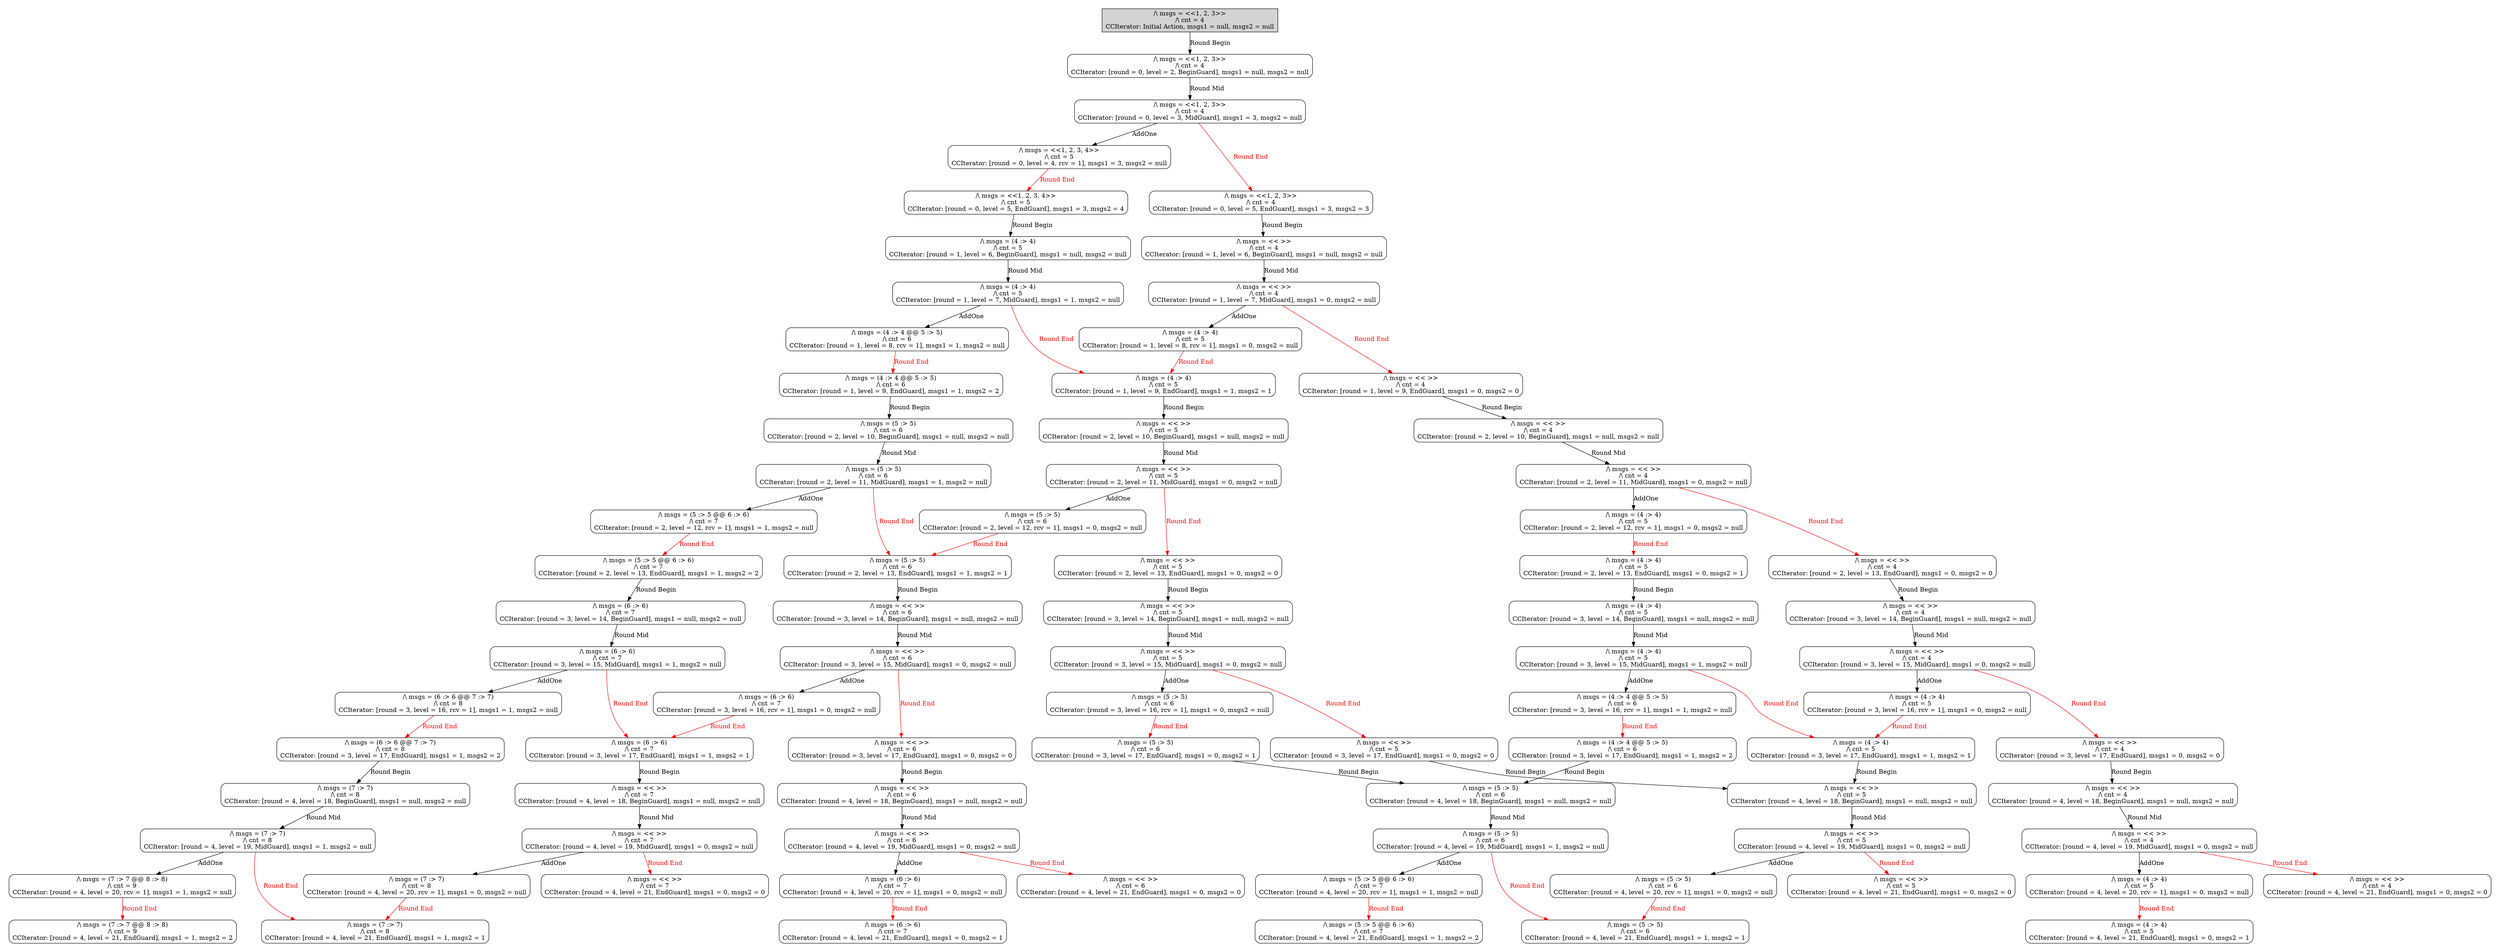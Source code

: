 strict digraph DiskGraph {
node [shape=box,style=rounded]
nodesep=0.35;
subgraph cluster_graph {
color="white";
7063455836109686682 [label="/\\ msgs = <<1, 2, 3>>\n/\\ cnt = 4\nCCIterator: Initial Action, msgs1 = null, msgs2 = null",style = filled]
7063455836109686682 -> 3930235814113527370 [label="Round Begin",color="black",fontcolor="black"];
3930235814113527370 [label="/\\ msgs = <<1, 2, 3>>\n/\\ cnt = 4\nCCIterator: [round = 0, level = 2, BeginGuard], msgs1 = null, msgs2 = null"];
3930235814113527370 -> -5255171329466830980 [label="Round Mid",color="black",fontcolor="black"];
-5255171329466830980 [label="/\\ msgs = <<1, 2, 3>>\n/\\ cnt = 4\nCCIterator: [round = 0, level = 3, MidGuard], msgs1 = 3, msgs2 = null"];
-5255171329466830980 -> 3778294765419256827 [label="AddOne",color="black",fontcolor="black"];
3778294765419256827 [label="/\\ msgs = <<1, 2, 3, 4>>\n/\\ cnt = 5\nCCIterator: [round = 0, level = 4, rcv = 1], msgs1 = 3, msgs2 = null"];
-5255171329466830980 -> 7878894736768180873 [label="Round End",color="red",fontcolor="red"];
7878894736768180873 [label="/\\ msgs = <<1, 2, 3>>\n/\\ cnt = 4\nCCIterator: [round = 0, level = 5, EndGuard], msgs1 = 3, msgs2 = 3"];
3778294765419256827 -> -5335127076946644275 [label="Round End",color="red",fontcolor="red"];
-5335127076946644275 [label="/\\ msgs = <<1, 2, 3, 4>>\n/\\ cnt = 5\nCCIterator: [round = 0, level = 5, EndGuard], msgs1 = 3, msgs2 = 4"];
7878894736768180873 -> 205426999727574181 [label="Round Begin",color="black",fontcolor="black"];
205426999727574181 [label="/\\ msgs = << >>\n/\\ cnt = 4\nCCIterator: [round = 1, level = 6, BeginGuard], msgs1 = null, msgs2 = null"];
-5335127076946644275 -> -3771840098975618345 [label="Round Begin",color="black",fontcolor="black"];
-3771840098975618345 [label="/\\ msgs = (4 :> 4)\n/\\ cnt = 5\nCCIterator: [round = 1, level = 6, BeginGuard], msgs1 = null, msgs2 = null"];
205426999727574181 -> 6414717300956145766 [label="Round Mid",color="black",fontcolor="black"];
6414717300956145766 [label="/\\ msgs = << >>\n/\\ cnt = 4\nCCIterator: [round = 1, level = 7, MidGuard], msgs1 = 0, msgs2 = null"];
-3771840098975618345 -> -8035601737111204332 [label="Round Mid",color="black",fontcolor="black"];
-8035601737111204332 [label="/\\ msgs = (4 :> 4)\n/\\ cnt = 5\nCCIterator: [round = 1, level = 7, MidGuard], msgs1 = 1, msgs2 = null"];
6414717300956145766 -> 1288363650212898594 [label="AddOne",color="black",fontcolor="black"];
1288363650212898594 [label="/\\ msgs = (4 :> 4)\n/\\ cnt = 5\nCCIterator: [round = 1, level = 8, rcv = 1], msgs1 = 0, msgs2 = null"];
6414717300956145766 -> -1243754207902703136 [label="Round End",color="red",fontcolor="red"];
-1243754207902703136 [label="/\\ msgs = << >>\n/\\ cnt = 4\nCCIterator: [round = 1, level = 9, EndGuard], msgs1 = 0, msgs2 = 0"];
-8035601737111204332 -> 7666608878238321978 [label="AddOne",color="black",fontcolor="black"];
7666608878238321978 [label="/\\ msgs = (4 :> 4 @@ 5 :> 5)\n/\\ cnt = 6\nCCIterator: [round = 1, level = 8, rcv = 1], msgs1 = 1, msgs2 = null"];
-8035601737111204332 -> 2865175081212790674 [label="Round End",color="red",fontcolor="red"];
2865175081212790674 [label="/\\ msgs = (4 :> 4)\n/\\ cnt = 5\nCCIterator: [round = 1, level = 9, EndGuard], msgs1 = 1, msgs2 = 1"];
1288363650212898594 -> 2865175081212790674 [label="Round End",color="red",fontcolor="red"];
-1243754207902703136 -> 9139073532935464930 [label="Round Begin",color="black",fontcolor="black"];
9139073532935464930 [label="/\\ msgs = << >>\n/\\ cnt = 4\nCCIterator: [round = 2, level = 10, BeginGuard], msgs1 = null, msgs2 = null"];
7666608878238321978 -> 6649369413328448906 [label="Round End",color="red",fontcolor="red"];
6649369413328448906 [label="/\\ msgs = (4 :> 4 @@ 5 :> 5)\n/\\ cnt = 6\nCCIterator: [round = 1, level = 9, EndGuard], msgs1 = 1, msgs2 = 2"];
2865175081212790674 -> 913979626188462676 [label="Round Begin",color="black",fontcolor="black"];
913979626188462676 [label="/\\ msgs = << >>\n/\\ cnt = 5\nCCIterator: [round = 2, level = 10, BeginGuard], msgs1 = null, msgs2 = null"];
9139073532935464930 -> -49992768566309164 [label="Round Mid",color="black",fontcolor="black"];
-49992768566309164 [label="/\\ msgs = << >>\n/\\ cnt = 4\nCCIterator: [round = 2, level = 11, MidGuard], msgs1 = 0, msgs2 = null"];
6649369413328448906 -> -676719945944292182 [label="Round Begin",color="black",fontcolor="black"];
-676719945944292182 [label="/\\ msgs = (5 :> 5)\n/\\ cnt = 6\nCCIterator: [round = 2, level = 10, BeginGuard], msgs1 = null, msgs2 = null"];
913979626188462676 -> -8271429703531302046 [label="Round Mid",color="black",fontcolor="black"];
-8271429703531302046 [label="/\\ msgs = << >>\n/\\ cnt = 5\nCCIterator: [round = 2, level = 11, MidGuard], msgs1 = 0, msgs2 = null"];
-49992768566309164 -> 5066675447433238 [label="AddOne",color="black",fontcolor="black"];
5066675447433238 [label="/\\ msgs = (4 :> 4)\n/\\ cnt = 5\nCCIterator: [round = 2, level = 12, rcv = 1], msgs1 = 0, msgs2 = null"];
-49992768566309164 -> 5257539778672363346 [label="Round End",color="red",fontcolor="red"];
5257539778672363346 [label="/\\ msgs = << >>\n/\\ cnt = 4\nCCIterator: [round = 2, level = 13, EndGuard], msgs1 = 0, msgs2 = 0"];
-676719945944292182 -> 8575187847544245660 [label="Round Mid",color="black",fontcolor="black"];
8575187847544245660 [label="/\\ msgs = (5 :> 5)\n/\\ cnt = 6\nCCIterator: [round = 2, level = 11, MidGuard], msgs1 = 1, msgs2 = null"];
-8271429703531302046 -> 4693636529968737580 [label="AddOne",color="black",fontcolor="black"];
4693636529968737580 [label="/\\ msgs = (5 :> 5)\n/\\ cnt = 6\nCCIterator: [round = 2, level = 12, rcv = 1], msgs1 = 0, msgs2 = null"];
-8271429703531302046 -> 4219047972318624484 [label="Round End",color="red",fontcolor="red"];
4219047972318624484 [label="/\\ msgs = << >>\n/\\ cnt = 5\nCCIterator: [round = 2, level = 13, EndGuard], msgs1 = 0, msgs2 = 0"];
5066675447433238 -> -9112786181649456864 [label="Round End",color="red",fontcolor="red"];
-9112786181649456864 [label="/\\ msgs = (4 :> 4)\n/\\ cnt = 5\nCCIterator: [round = 2, level = 13, EndGuard], msgs1 = 0, msgs2 = 1"];
5257539778672363346 -> -2161306323986478168 [label="Round Begin",color="black",fontcolor="black"];
-2161306323986478168 [label="/\\ msgs = << >>\n/\\ cnt = 4\nCCIterator: [round = 3, level = 14, BeginGuard], msgs1 = null, msgs2 = null"];
8575187847544245660 -> 8695031290557012975 [label="AddOne",color="black",fontcolor="black"];
8695031290557012975 [label="/\\ msgs = (5 :> 5 @@ 6 :> 6)\n/\\ cnt = 7\nCCIterator: [round = 2, level = 12, rcv = 1], msgs1 = 1, msgs2 = null"];
8575187847544245660 -> -4559396901247794150 [label="Round End",color="red",fontcolor="red"];
-4559396901247794150 [label="/\\ msgs = (5 :> 5)\n/\\ cnt = 6\nCCIterator: [round = 2, level = 13, EndGuard], msgs1 = 1, msgs2 = 1"];
4693636529968737580 -> -4559396901247794150 [label="Round End",color="red",fontcolor="red"];
4219047972318624484 -> -8035857642522298850 [label="Round Begin",color="black",fontcolor="black"];
-8035857642522298850 [label="/\\ msgs = << >>\n/\\ cnt = 5\nCCIterator: [round = 3, level = 14, BeginGuard], msgs1 = null, msgs2 = null"];
-9112786181649456864 -> 3134249103421713882 [label="Round Begin",color="black",fontcolor="black"];
3134249103421713882 [label="/\\ msgs = (4 :> 4)\n/\\ cnt = 5\nCCIterator: [round = 3, level = 14, BeginGuard], msgs1 = null, msgs2 = null"];
-2161306323986478168 -> -3160553600754554088 [label="Round Mid",color="black",fontcolor="black"];
-3160553600754554088 [label="/\\ msgs = << >>\n/\\ cnt = 4\nCCIterator: [round = 3, level = 15, MidGuard], msgs1 = 0, msgs2 = null"];
8695031290557012975 -> -490868438865005863 [label="Round End",color="red",fontcolor="red"];
-490868438865005863 [label="/\\ msgs = (5 :> 5 @@ 6 :> 6)\n/\\ cnt = 7\nCCIterator: [round = 2, level = 13, EndGuard], msgs1 = 1, msgs2 = 2"];
-4559396901247794150 -> 501674110741278916 [label="Round Begin",color="black",fontcolor="black"];
501674110741278916 [label="/\\ msgs = << >>\n/\\ cnt = 6\nCCIterator: [round = 3, level = 14, BeginGuard], msgs1 = null, msgs2 = null"];
-8035857642522298850 -> -6460153719524436306 [label="Round Mid",color="black",fontcolor="black"];
-6460153719524436306 [label="/\\ msgs = << >>\n/\\ cnt = 5\nCCIterator: [round = 3, level = 15, MidGuard], msgs1 = 0, msgs2 = null"];
3134249103421713882 -> 2115878820732194154 [label="Round Mid",color="black",fontcolor="black"];
2115878820732194154 [label="/\\ msgs = (4 :> 4)\n/\\ cnt = 5\nCCIterator: [round = 3, level = 15, MidGuard], msgs1 = 1, msgs2 = null"];
-3160553600754554088 -> -7149466945986927524 [label="AddOne",color="black",fontcolor="black"];
-7149466945986927524 [label="/\\ msgs = (4 :> 4)\n/\\ cnt = 5\nCCIterator: [round = 3, level = 16, rcv = 1], msgs1 = 0, msgs2 = null"];
-3160553600754554088 -> 1037483499029636845 [label="Round End",color="red",fontcolor="red"];
1037483499029636845 [label="/\\ msgs = << >>\n/\\ cnt = 4\nCCIterator: [round = 3, level = 17, EndGuard], msgs1 = 0, msgs2 = 0"];
-490868438865005863 -> -5079939150946169105 [label="Round Begin",color="black",fontcolor="black"];
-5079939150946169105 [label="/\\ msgs = (6 :> 6)\n/\\ cnt = 7\nCCIterator: [round = 3, level = 14, BeginGuard], msgs1 = null, msgs2 = null"];
501674110741278916 -> 3518515917333205108 [label="Round Mid",color="black",fontcolor="black"];
3518515917333205108 [label="/\\ msgs = << >>\n/\\ cnt = 6\nCCIterator: [round = 3, level = 15, MidGuard], msgs1 = 0, msgs2 = null"];
-6460153719524436306 -> -2452535305565863578 [label="AddOne",color="black",fontcolor="black"];
-2452535305565863578 [label="/\\ msgs = (5 :> 5)\n/\\ cnt = 6\nCCIterator: [round = 3, level = 16, rcv = 1], msgs1 = 0, msgs2 = null"];
-6460153719524436306 -> 8943718862593923931 [label="Round End",color="red",fontcolor="red"];
8943718862593923931 [label="/\\ msgs = << >>\n/\\ cnt = 5\nCCIterator: [round = 3, level = 17, EndGuard], msgs1 = 0, msgs2 = 0"];
2115878820732194154 -> -1782415554830004668 [label="AddOne",color="black",fontcolor="black"];
-1782415554830004668 [label="/\\ msgs = (4 :> 4 @@ 5 :> 5)\n/\\ cnt = 6\nCCIterator: [round = 3, level = 16, rcv = 1], msgs1 = 1, msgs2 = null"];
2115878820732194154 -> -4099533417533734753 [label="Round End",color="red",fontcolor="red"];
-4099533417533734753 [label="/\\ msgs = (4 :> 4)\n/\\ cnt = 5\nCCIterator: [round = 3, level = 17, EndGuard], msgs1 = 1, msgs2 = 1"];
-7149466945986927524 -> -4099533417533734753 [label="Round End",color="red",fontcolor="red"];
1037483499029636845 -> -8733004599460515476 [label="Round Begin",color="black",fontcolor="black"];
-8733004599460515476 [label="/\\ msgs = << >>\n/\\ cnt = 4\nCCIterator: [round = 4, level = 18, BeginGuard], msgs1 = null, msgs2 = null"];
-5079939150946169105 -> -8096799063979364769 [label="Round Mid",color="black",fontcolor="black"];
-8096799063979364769 [label="/\\ msgs = (6 :> 6)\n/\\ cnt = 7\nCCIterator: [round = 3, level = 15, MidGuard], msgs1 = 1, msgs2 = null"];
3518515917333205108 -> 1024715171534587753 [label="AddOne",color="black",fontcolor="black"];
1024715171534587753 [label="/\\ msgs = (6 :> 6)\n/\\ cnt = 7\nCCIterator: [round = 3, level = 16, rcv = 1], msgs1 = 0, msgs2 = null"];
3518515917333205108 -> -1543939632071647871 [label="Round End",color="red",fontcolor="red"];
-1543939632071647871 [label="/\\ msgs = << >>\n/\\ cnt = 6\nCCIterator: [round = 3, level = 17, EndGuard], msgs1 = 0, msgs2 = 0"];
-2452535305565863578 -> -8779013755642649179 [label="Round End",color="red",fontcolor="red"];
-8779013755642649179 [label="/\\ msgs = (5 :> 5)\n/\\ cnt = 6\nCCIterator: [round = 3, level = 17, EndGuard], msgs1 = 0, msgs2 = 1"];
8943718862593923931 -> -813537708668416806 [label="Round Begin",color="black",fontcolor="black"];
-813537708668416806 [label="/\\ msgs = << >>\n/\\ cnt = 5\nCCIterator: [round = 4, level = 18, BeginGuard], msgs1 = null, msgs2 = null"];
-1782415554830004668 -> -4854911332736537977 [label="Round End",color="red",fontcolor="red"];
-4854911332736537977 [label="/\\ msgs = (4 :> 4 @@ 5 :> 5)\n/\\ cnt = 6\nCCIterator: [round = 3, level = 17, EndGuard], msgs1 = 1, msgs2 = 2"];
-4099533417533734753 -> -813537708668416806 [label="Round Begin",color="black",fontcolor="black"];
-8733004599460515476 -> 528262236414875738 [label="Round Mid",color="black",fontcolor="black"];
528262236414875738 [label="/\\ msgs = << >>\n/\\ cnt = 4\nCCIterator: [round = 4, level = 19, MidGuard], msgs1 = 0, msgs2 = null"];
-8096799063979364769 -> 4363258613520070391 [label="AddOne",color="black",fontcolor="black"];
4363258613520070391 [label="/\\ msgs = (6 :> 6 @@ 7 :> 7)\n/\\ cnt = 8\nCCIterator: [round = 3, level = 16, rcv = 1], msgs1 = 1, msgs2 = null"];
-8096799063979364769 -> 6189336385468998570 [label="Round End",color="red",fontcolor="red"];
6189336385468998570 [label="/\\ msgs = (6 :> 6)\n/\\ cnt = 7\nCCIterator: [round = 3, level = 17, EndGuard], msgs1 = 1, msgs2 = 1"];
1024715171534587753 -> 6189336385468998570 [label="Round End",color="red",fontcolor="red"];
-1543939632071647871 -> 7077706145632668160 [label="Round Begin",color="black",fontcolor="black"];
7077706145632668160 [label="/\\ msgs = << >>\n/\\ cnt = 6\nCCIterator: [round = 4, level = 18, BeginGuard], msgs1 = null, msgs2 = null"];
-8779013755642649179 -> 1045238258106561060 [label="Round Begin",color="black",fontcolor="black"];
1045238258106561060 [label="/\\ msgs = (5 :> 5)\n/\\ cnt = 6\nCCIterator: [round = 4, level = 18, BeginGuard], msgs1 = null, msgs2 = null"];
-813537708668416806 -> 8444067749593982444 [label="Round Mid",color="black",fontcolor="black"];
8444067749593982444 [label="/\\ msgs = << >>\n/\\ cnt = 5\nCCIterator: [round = 4, level = 19, MidGuard], msgs1 = 0, msgs2 = null"];
-4854911332736537977 -> 1045238258106561060 [label="Round Begin",color="black",fontcolor="black"];
528262236414875738 -> -7640673721636365589 [label="AddOne",color="black",fontcolor="black"];
-7640673721636365589 [label="/\\ msgs = (4 :> 4)\n/\\ cnt = 5\nCCIterator: [round = 4, level = 20, rcv = 1], msgs1 = 0, msgs2 = null"];
528262236414875738 -> -2516853358559504977 [label="Round End",color="red",fontcolor="red"];
-2516853358559504977 [label="/\\ msgs = << >>\n/\\ cnt = 4\nCCIterator: [round = 4, level = 21, EndGuard], msgs1 = 0, msgs2 = 0"];
4363258613520070391 -> 7444763776550998580 [label="Round End",color="red",fontcolor="red"];
7444763776550998580 [label="/\\ msgs = (6 :> 6 @@ 7 :> 7)\n/\\ cnt = 8\nCCIterator: [round = 3, level = 17, EndGuard], msgs1 = 1, msgs2 = 2"];
6189336385468998570 -> 1171649936315021238 [label="Round Begin",color="black",fontcolor="black"];
1171649936315021238 [label="/\\ msgs = << >>\n/\\ cnt = 7\nCCIterator: [round = 4, level = 18, BeginGuard], msgs1 = null, msgs2 = null"];
7077706145632668160 -> -2043524686464785610 [label="Round Mid",color="black",fontcolor="black"];
-2043524686464785610 [label="/\\ msgs = << >>\n/\\ cnt = 6\nCCIterator: [round = 4, level = 19, MidGuard], msgs1 = 0, msgs2 = null"];
1045238258106561060 -> -8134750474775012590 [label="Round Mid",color="black",fontcolor="black"];
-8134750474775012590 [label="/\\ msgs = (5 :> 5)\n/\\ cnt = 6\nCCIterator: [round = 4, level = 19, MidGuard], msgs1 = 1, msgs2 = null"];
8444067749593982444 -> -3114245565876387887 [label="AddOne",color="black",fontcolor="black"];
-3114245565876387887 [label="/\\ msgs = (5 :> 5)\n/\\ cnt = 6\nCCIterator: [round = 4, level = 20, rcv = 1], msgs1 = 0, msgs2 = null"];
8444067749593982444 -> -5806883327446259687 [label="Round End",color="red",fontcolor="red"];
-5806883327446259687 [label="/\\ msgs = << >>\n/\\ cnt = 5\nCCIterator: [round = 4, level = 21, EndGuard], msgs1 = 0, msgs2 = 0"];
-7640673721636365589 -> 1471620008982180829 [label="Round End",color="red",fontcolor="red"];
1471620008982180829 [label="/\\ msgs = (4 :> 4)\n/\\ cnt = 5\nCCIterator: [round = 4, level = 21, EndGuard], msgs1 = 0, msgs2 = 1"];
7444763776550998580 -> -5919626938876171566 [label="Round Begin",color="black",fontcolor="black"];
-5919626938876171566 [label="/\\ msgs = (7 :> 7)\n/\\ cnt = 8\nCCIterator: [round = 4, level = 18, BeginGuard], msgs1 = null, msgs2 = null"];
1171649936315021238 -> -7937479674699653504 [label="Round Mid",color="black",fontcolor="black"];
-7937479674699653504 [label="/\\ msgs = << >>\n/\\ cnt = 7\nCCIterator: [round = 4, level = 19, MidGuard], msgs1 = 0, msgs2 = null"];
-2043524686464785610 -> 507120114537822686 [label="AddOne",color="black",fontcolor="black"];
507120114537822686 [label="/\\ msgs = (6 :> 6)\n/\\ cnt = 7\nCCIterator: [round = 4, level = 20, rcv = 1], msgs1 = 0, msgs2 = null"];
-2043524686464785610 -> 4171852367211966147 [label="Round End",color="red",fontcolor="red"];
4171852367211966147 [label="/\\ msgs = << >>\n/\\ cnt = 6\nCCIterator: [round = 4, level = 21, EndGuard], msgs1 = 0, msgs2 = 0"];
-8134750474775012590 -> -1347091659837290222 [label="AddOne",color="black",fontcolor="black"];
-1347091659837290222 [label="/\\ msgs = (5 :> 5 @@ 6 :> 6)\n/\\ cnt = 7\nCCIterator: [round = 4, level = 20, rcv = 1], msgs1 = 1, msgs2 = null"];
-8134750474775012590 -> 6151102399849469671 [label="Round End",color="red",fontcolor="red"];
6151102399849469671 [label="/\\ msgs = (5 :> 5)\n/\\ cnt = 6\nCCIterator: [round = 4, level = 21, EndGuard], msgs1 = 1, msgs2 = 1"];
-3114245565876387887 -> 6151102399849469671 [label="Round End",color="red",fontcolor="red"];
-5919626938876171566 -> 3189572779443569636 [label="Round Mid",color="black",fontcolor="black"];
3189572779443569636 [label="/\\ msgs = (7 :> 7)\n/\\ cnt = 8\nCCIterator: [round = 4, level = 19, MidGuard], msgs1 = 1, msgs2 = null"];
-7937479674699653504 -> 8619843686345156391 [label="AddOne",color="black",fontcolor="black"];
8619843686345156391 [label="/\\ msgs = (7 :> 7)\n/\\ cnt = 8\nCCIterator: [round = 4, level = 20, rcv = 1], msgs1 = 0, msgs2 = null"];
-7937479674699653504 -> 5449070545140716405 [label="Round End",color="red",fontcolor="red"];
5449070545140716405 [label="/\\ msgs = << >>\n/\\ cnt = 7\nCCIterator: [round = 4, level = 21, EndGuard], msgs1 = 0, msgs2 = 0"];
507120114537822686 -> -8749572495252270872 [label="Round End",color="red",fontcolor="red"];
-8749572495252270872 [label="/\\ msgs = (6 :> 6)\n/\\ cnt = 7\nCCIterator: [round = 4, level = 21, EndGuard], msgs1 = 0, msgs2 = 1"];
-1347091659837290222 -> 7842115396249280548 [label="Round End",color="red",fontcolor="red"];
7842115396249280548 [label="/\\ msgs = (5 :> 5 @@ 6 :> 6)\n/\\ cnt = 7\nCCIterator: [round = 4, level = 21, EndGuard], msgs1 = 1, msgs2 = 2"];
3189572779443569636 -> -2611455362120777746 [label="AddOne",color="black",fontcolor="black"];
-2611455362120777746 [label="/\\ msgs = (7 :> 7 @@ 8 :> 8)\n/\\ cnt = 9\nCCIterator: [round = 4, level = 20, rcv = 1], msgs1 = 1, msgs2 = null"];
3189572779443569636 -> -719108044147814895 [label="Round End",color="red",fontcolor="red"];
-719108044147814895 [label="/\\ msgs = (7 :> 7)\n/\\ cnt = 8\nCCIterator: [round = 4, level = 21, EndGuard], msgs1 = 1, msgs2 = 1"];
8619843686345156391 -> -719108044147814895 [label="Round End",color="red",fontcolor="red"];
-2611455362120777746 -> 6510197411943470808 [label="Round End",color="red",fontcolor="red"];
6510197411943470808 [label="/\\ msgs = (7 :> 7 @@ 8 :> 8)\n/\\ cnt = 9\nCCIterator: [round = 4, level = 21, EndGuard], msgs1 = 1, msgs2 = 2"];
{rank = same; 7063455836109686682;}
{rank = same; 3930235814113527370;}
{rank = same; -5255171329466830980;}
{rank = same; 3778294765419256827;}
{rank = same; 7878894736768180873;-5335127076946644275;}
{rank = same; 205426999727574181;-3771840098975618345;}
{rank = same; -8035601737111204332;6414717300956145766;}
{rank = same; 7666608878238321978;1288363650212898594;}
{rank = same; -1243754207902703136;2865175081212790674;6649369413328448906;}
{rank = same; 913979626188462676;9139073532935464930;-676719945944292182;}
{rank = same; -8271429703531302046;-49992768566309164;8575187847544245660;}
{rank = same; 4693636529968737580;5066675447433238;8695031290557012975;}
{rank = same; -4559396901247794150;-9112786181649456864;5257539778672363346;-490868438865005863;4219047972318624484;}
{rank = same; -8035857642522298850;3134249103421713882;-2161306323986478168;501674110741278916;-5079939150946169105;}
{rank = same; -8096799063979364769;3518515917333205108;-3160553600754554088;2115878820732194154;-6460153719524436306;}
{rank = same; 1024715171534587753;-1782415554830004668;-2452535305565863578;-7149466945986927524;4363258613520070391;}
{rank = same; 8943718862593923931;7444763776550998580;-4099533417533734753;-8779013755642649179;1037483499029636845;-4854911332736537977;-1543939632071647871;6189336385468998570;}
{rank = same; -5919626938876171566;-813537708668416806;1171649936315021238;-8733004599460515476;1045238258106561060;7077706145632668160;}
{rank = same; 3189572779443569636;8444067749593982444;-7937479674699653504;528262236414875738;-8134750474775012590;-2043524686464785610;}
{rank = same; 507120114537822686;-2611455362120777746;-3114245565876387887;-7640673721636365589;-1347091659837290222;8619843686345156391;}
}
}